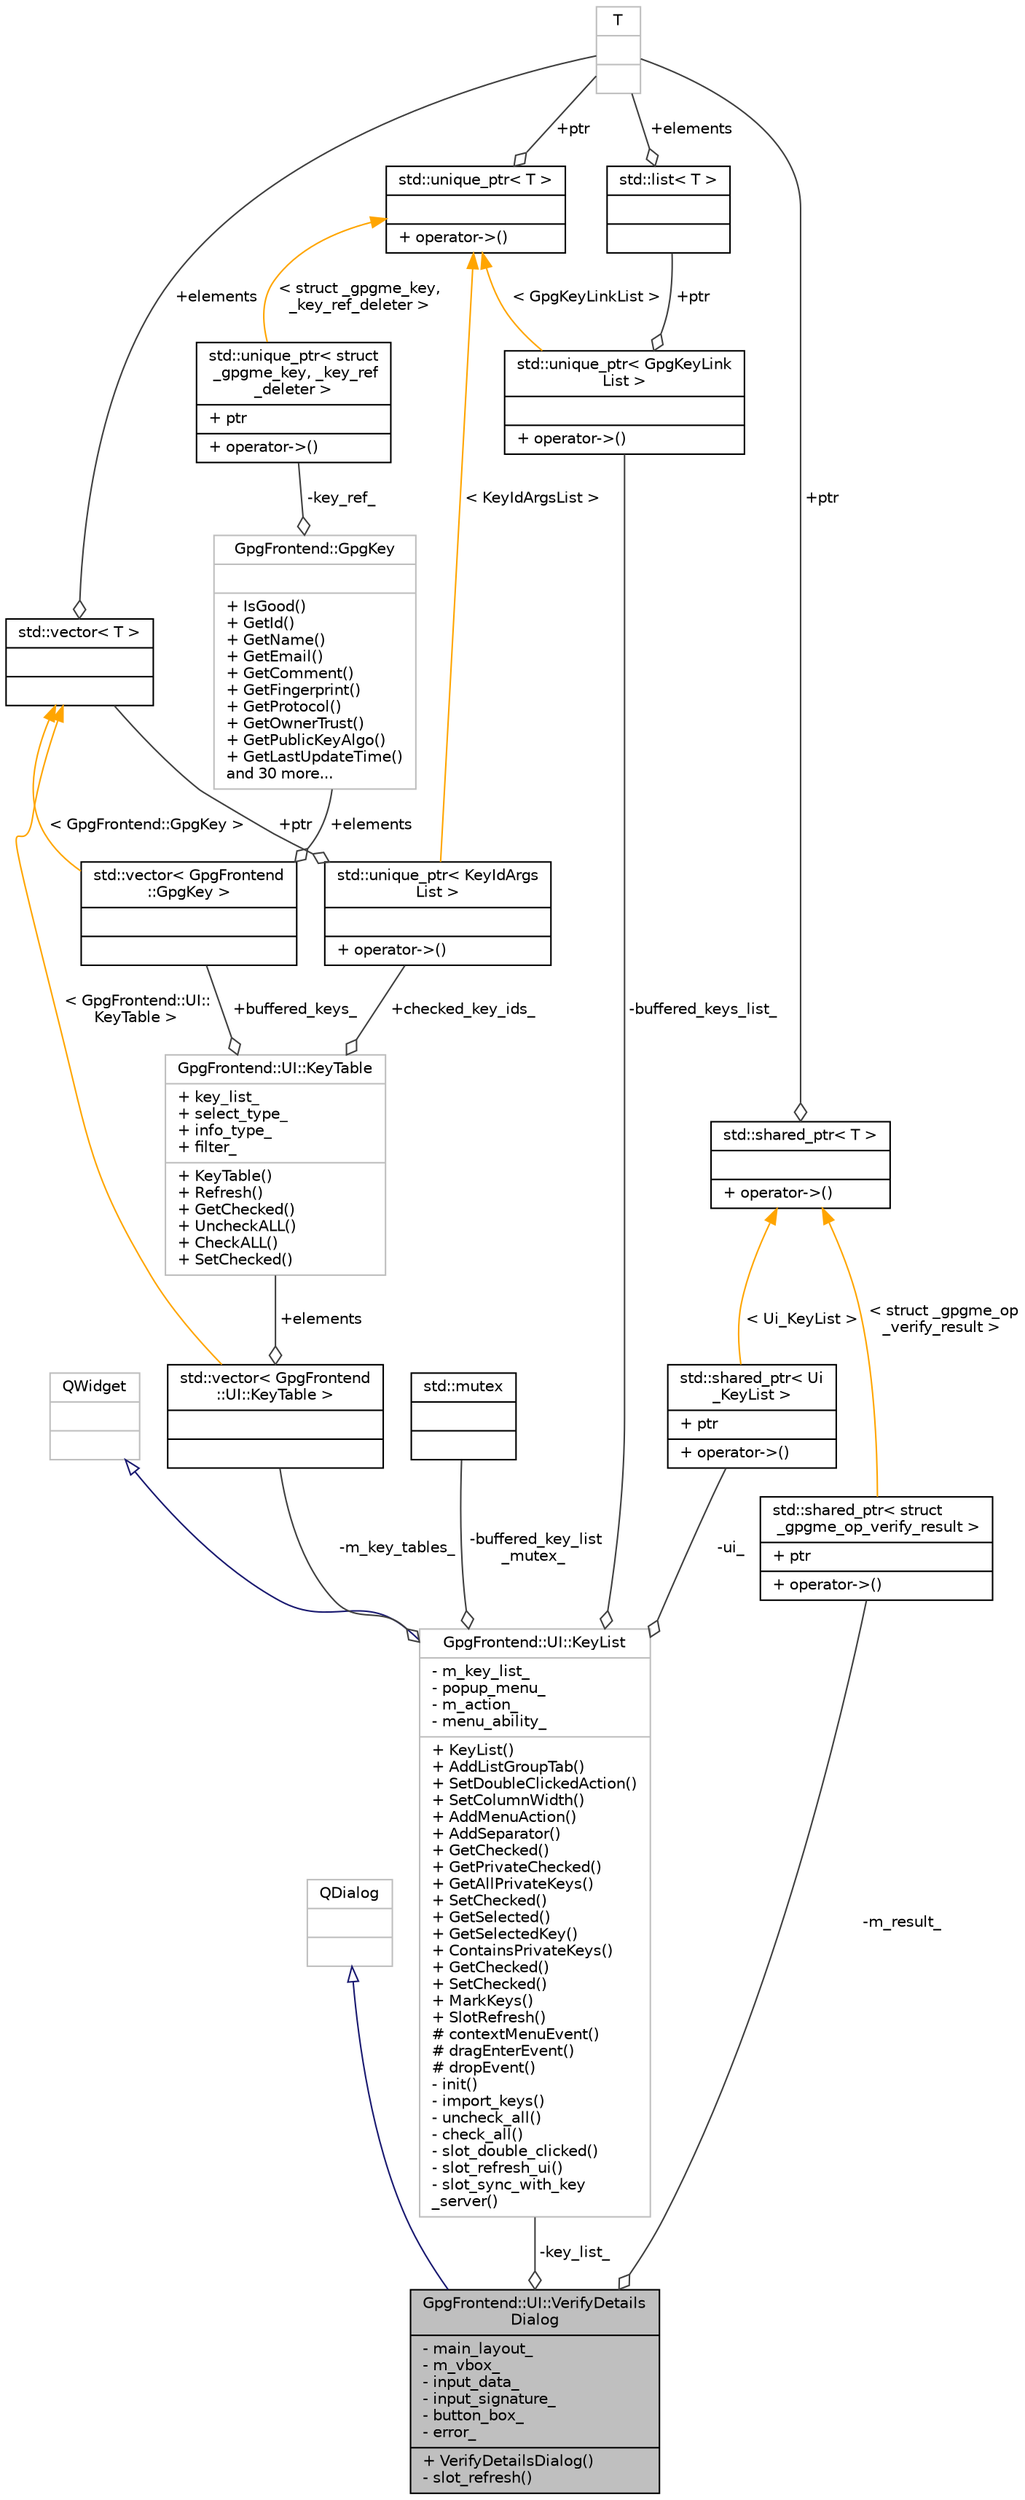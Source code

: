 digraph "GpgFrontend::UI::VerifyDetailsDialog"
{
 // INTERACTIVE_SVG=YES
 // LATEX_PDF_SIZE
  edge [fontname="Helvetica",fontsize="10",labelfontname="Helvetica",labelfontsize="10"];
  node [fontname="Helvetica",fontsize="10",shape=record];
  Node1 [label="{GpgFrontend::UI::VerifyDetails\lDialog\n|- main_layout_\l- m_vbox_\l- input_data_\l- input_signature_\l- button_box_\l- error_\l|+ VerifyDetailsDialog()\l- slot_refresh()\l}",height=0.2,width=0.4,color="black", fillcolor="grey75", style="filled", fontcolor="black",tooltip=" "];
  Node2 -> Node1 [dir="back",color="midnightblue",fontsize="10",style="solid",arrowtail="onormal",fontname="Helvetica"];
  Node2 [label="{QDialog\n||}",height=0.2,width=0.4,color="grey75", fillcolor="white", style="filled",tooltip=" "];
  Node3 -> Node1 [color="grey25",fontsize="10",style="solid",label=" -key_list_" ,arrowhead="odiamond",fontname="Helvetica"];
  Node3 [label="{GpgFrontend::UI::KeyList\n|- m_key_list_\l- popup_menu_\l- m_action_\l- menu_ability_\l|+ KeyList()\l+ AddListGroupTab()\l+ SetDoubleClickedAction()\l+ SetColumnWidth()\l+ AddMenuAction()\l+ AddSeparator()\l+ GetChecked()\l+ GetPrivateChecked()\l+ GetAllPrivateKeys()\l+ SetChecked()\l+ GetSelected()\l+ GetSelectedKey()\l+ ContainsPrivateKeys()\l+ GetChecked()\l+ SetChecked()\l+ MarkKeys()\l+ SlotRefresh()\l# contextMenuEvent()\l# dragEnterEvent()\l# dropEvent()\l- init()\l- import_keys()\l- uncheck_all()\l- check_all()\l- slot_double_clicked()\l- slot_refresh_ui()\l- slot_sync_with_key\l_server()\l}",height=0.2,width=0.4,color="grey75", fillcolor="white", style="filled",URL="$classGpgFrontend_1_1UI_1_1KeyList.html",tooltip=" "];
  Node4 -> Node3 [dir="back",color="midnightblue",fontsize="10",style="solid",arrowtail="onormal",fontname="Helvetica"];
  Node4 [label="{QWidget\n||}",height=0.2,width=0.4,color="grey75", fillcolor="white", style="filled",tooltip=" "];
  Node5 -> Node3 [color="grey25",fontsize="10",style="solid",label=" -buffered_key_list\l_mutex_" ,arrowhead="odiamond",fontname="Helvetica"];
  Node5 [label="{std::mutex\n||}",height=0.2,width=0.4,color="black", fillcolor="white", style="filled",tooltip=" "];
  Node6 -> Node3 [color="grey25",fontsize="10",style="solid",label=" -ui_" ,arrowhead="odiamond",fontname="Helvetica"];
  Node6 [label="{std::shared_ptr\< Ui\l_KeyList \>\n|+ ptr\l|+ operator-\>()\l}",height=0.2,width=0.4,color="black", fillcolor="white", style="filled",tooltip=" "];
  Node7 -> Node6 [dir="back",color="orange",fontsize="10",style="solid",label=" \< Ui_KeyList \>" ,fontname="Helvetica"];
  Node7 [label="{std::shared_ptr\< T \>\n||+ operator-\>()\l}",height=0.2,width=0.4,color="black", fillcolor="white", style="filled",tooltip=" "];
  Node8 -> Node7 [color="grey25",fontsize="10",style="solid",label=" +ptr" ,arrowhead="odiamond",fontname="Helvetica"];
  Node8 [label="{T\n||}",height=0.2,width=0.4,color="grey75", fillcolor="white", style="filled",tooltip=" "];
  Node9 -> Node3 [color="grey25",fontsize="10",style="solid",label=" -m_key_tables_" ,arrowhead="odiamond",fontname="Helvetica"];
  Node9 [label="{std::vector\< GpgFrontend\l::UI::KeyTable \>\n||}",height=0.2,width=0.4,color="black", fillcolor="white", style="filled",tooltip=" "];
  Node10 -> Node9 [color="grey25",fontsize="10",style="solid",label=" +elements" ,arrowhead="odiamond",fontname="Helvetica"];
  Node10 [label="{GpgFrontend::UI::KeyTable\n|+ key_list_\l+ select_type_\l+ info_type_\l+ filter_\l|+ KeyTable()\l+ Refresh()\l+ GetChecked()\l+ UncheckALL()\l+ CheckALL()\l+ SetChecked()\l}",height=0.2,width=0.4,color="grey75", fillcolor="white", style="filled",URL="$structGpgFrontend_1_1UI_1_1KeyTable.html",tooltip=" "];
  Node11 -> Node10 [color="grey25",fontsize="10",style="solid",label=" +buffered_keys_" ,arrowhead="odiamond",fontname="Helvetica"];
  Node11 [label="{std::vector\< GpgFrontend\l::GpgKey \>\n||}",height=0.2,width=0.4,color="black", fillcolor="white", style="filled",tooltip=" "];
  Node12 -> Node11 [color="grey25",fontsize="10",style="solid",label=" +elements" ,arrowhead="odiamond",fontname="Helvetica"];
  Node12 [label="{GpgFrontend::GpgKey\n||+ IsGood()\l+ GetId()\l+ GetName()\l+ GetEmail()\l+ GetComment()\l+ GetFingerprint()\l+ GetProtocol()\l+ GetOwnerTrust()\l+ GetPublicKeyAlgo()\l+ GetLastUpdateTime()\land 30 more...\l}",height=0.2,width=0.4,color="grey75", fillcolor="white", style="filled",URL="$classGpgFrontend_1_1GpgKey.html",tooltip=" "];
  Node13 -> Node12 [color="grey25",fontsize="10",style="solid",label=" -key_ref_" ,arrowhead="odiamond",fontname="Helvetica"];
  Node13 [label="{std::unique_ptr\< struct\l _gpgme_key, _key_ref\l_deleter \>\n|+ ptr\l|+ operator-\>()\l}",height=0.2,width=0.4,color="black", fillcolor="white", style="filled",tooltip=" "];
  Node14 -> Node13 [dir="back",color="orange",fontsize="10",style="solid",label=" \< struct _gpgme_key,\l _key_ref_deleter \>" ,fontname="Helvetica"];
  Node14 [label="{std::unique_ptr\< T \>\n||+ operator-\>()\l}",height=0.2,width=0.4,color="black", fillcolor="white", style="filled",tooltip=" "];
  Node8 -> Node14 [color="grey25",fontsize="10",style="solid",label=" +ptr" ,arrowhead="odiamond",fontname="Helvetica"];
  Node15 -> Node11 [dir="back",color="orange",fontsize="10",style="solid",label=" \< GpgFrontend::GpgKey \>" ,fontname="Helvetica"];
  Node15 [label="{std::vector\< T \>\n||}",height=0.2,width=0.4,color="black", fillcolor="white", style="filled",tooltip=" "];
  Node8 -> Node15 [color="grey25",fontsize="10",style="solid",label=" +elements" ,arrowhead="odiamond",fontname="Helvetica"];
  Node16 -> Node10 [color="grey25",fontsize="10",style="solid",label=" +checked_key_ids_" ,arrowhead="odiamond",fontname="Helvetica"];
  Node16 [label="{std::unique_ptr\< KeyIdArgs\lList \>\n||+ operator-\>()\l}",height=0.2,width=0.4,color="black", fillcolor="white", style="filled",tooltip=" "];
  Node15 -> Node16 [color="grey25",fontsize="10",style="solid",label=" +ptr" ,arrowhead="odiamond",fontname="Helvetica"];
  Node14 -> Node16 [dir="back",color="orange",fontsize="10",style="solid",label=" \< KeyIdArgsList \>" ,fontname="Helvetica"];
  Node15 -> Node9 [dir="back",color="orange",fontsize="10",style="solid",label=" \< GpgFrontend::UI::\lKeyTable \>" ,fontname="Helvetica"];
  Node17 -> Node3 [color="grey25",fontsize="10",style="solid",label=" -buffered_keys_list_" ,arrowhead="odiamond",fontname="Helvetica"];
  Node17 [label="{std::unique_ptr\< GpgKeyLink\lList \>\n||+ operator-\>()\l}",height=0.2,width=0.4,color="black", fillcolor="white", style="filled",tooltip=" "];
  Node18 -> Node17 [color="grey25",fontsize="10",style="solid",label=" +ptr" ,arrowhead="odiamond",fontname="Helvetica"];
  Node18 [label="{std::list\< T \>\n||}",height=0.2,width=0.4,color="black", fillcolor="white", style="filled",tooltip=" "];
  Node8 -> Node18 [color="grey25",fontsize="10",style="solid",label=" +elements" ,arrowhead="odiamond",fontname="Helvetica"];
  Node14 -> Node17 [dir="back",color="orange",fontsize="10",style="solid",label=" \< GpgKeyLinkList \>" ,fontname="Helvetica"];
  Node19 -> Node1 [color="grey25",fontsize="10",style="solid",label=" -m_result_" ,arrowhead="odiamond",fontname="Helvetica"];
  Node19 [label="{std::shared_ptr\< struct\l _gpgme_op_verify_result \>\n|+ ptr\l|+ operator-\>()\l}",height=0.2,width=0.4,color="black", fillcolor="white", style="filled",tooltip=" "];
  Node7 -> Node19 [dir="back",color="orange",fontsize="10",style="solid",label=" \< struct _gpgme_op\l_verify_result \>" ,fontname="Helvetica"];
}
